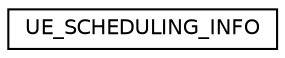 digraph "Graphical Class Hierarchy"
{
 // LATEX_PDF_SIZE
  edge [fontname="Helvetica",fontsize="10",labelfontname="Helvetica",labelfontsize="10"];
  node [fontname="Helvetica",fontsize="10",shape=record];
  rankdir="LR";
  Node0 [label="UE_SCHEDULING_INFO",height=0.2,width=0.4,color="black", fillcolor="white", style="filled",URL="$structUE__SCHEDULING__INFO.html",tooltip="UE scheduling info."];
}
